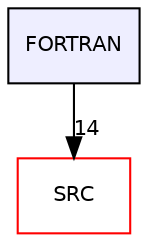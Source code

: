 digraph "FORTRAN" {
  compound=true
  node [ fontsize="10", fontname="Helvetica"];
  edge [ labelfontsize="10", labelfontname="Helvetica"];
  dir_6c424a79dc92ec6de0543ac2567cf3f8 [shape=box, label="FORTRAN", style="filled", fillcolor="#eeeeff", pencolor="black", URL="dir_6c424a79dc92ec6de0543ac2567cf3f8.html"];
  dir_1e771ff450ae847412a8c28572c155bb [shape=box label="SRC" fillcolor="white" style="filled" color="red" URL="dir_1e771ff450ae847412a8c28572c155bb.html"];
  dir_6c424a79dc92ec6de0543ac2567cf3f8->dir_1e771ff450ae847412a8c28572c155bb [headlabel="14", labeldistance=1.5 headhref="dir_000002_000003.html"];
}
